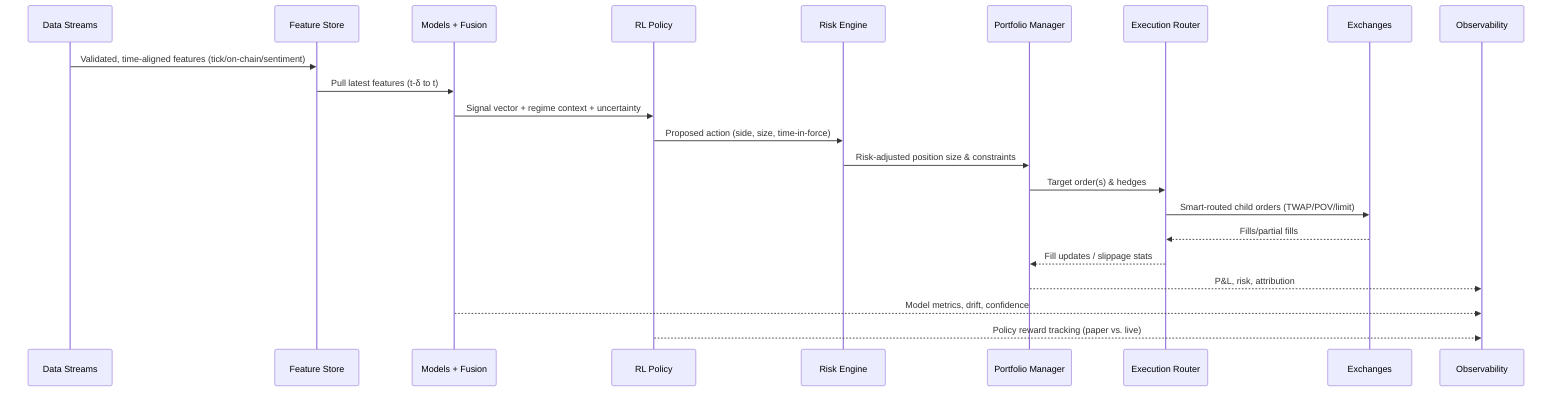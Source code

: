 sequenceDiagram
  participant D as Data Streams
  participant F as Feature Store
  participant M as Models + Fusion
  participant RL as RL Policy
  participant R as Risk Engine
  participant P as Portfolio Manager
  participant X as Execution Router
  participant Ex as Exchanges
  participant O as Observability

  D->>F: Validated, time-aligned features (tick/on-chain/sentiment)
  F->>M: Pull latest features (t-δ to t)
  M->>RL: Signal vector + regime context + uncertainty
  RL->>R: Proposed action (side, size, time-in-force)
  R->>P: Risk-adjusted position size & constraints
  P->>X: Target order(s) & hedges
  X->>Ex: Smart-routed child orders (TWAP/POV/limit)
  Ex-->>X: Fills/partial fills
  X-->>P: Fill updates / slippage stats
  P-->>O: P&L, risk, attribution
  M-->>O: Model metrics, drift, confidence
  RL-->>O: Policy reward tracking (paper vs. live)


%% Component Notes (what each block does)

    %% Ingest: Low-latency collectors stream tick/L2 data, on-chain events, and social/news; all normalized, validated, and time-aligned.

    %% Storage:

    %%    Data lake for raw; Delta/Parquet curated; Feature Store keeps point-in-time correct features for training vs. live.

    %%    Model Registry tracks versions, artifacts, metrics, and promotion rules.

    %% Modeling:

    %%    Short-horizon GRU/LSTM for intraday; Transformer for swing; Gradient-boosted classifier for regimes.

    %%    NLP transformer for multilingual sentiment + event tags.

    %%    Multimodal Fusion combines signals with attention/stacking, feeding the RL Policy that outputs actions conditioned on regime.

    %% Trading Core:

    %%   Risk Engine enforces exposure, max loss, VAR, per-trade stop, and circuit breakers.

    %%   Portfolio Manager handles allocations, hedges (e.g., perp hedges), and rebalancing.

    %%   Arb/StatArb scans cross-exchange spreads and intra-sector pairs.

    %%   Execution does child order slicing (TWAP/VWAP/POV), venue selection, slippage control.

    %% Ops:

    %%   Monitoring & drift detection; backtesting/paper trading for safe rollout; explainable rationales per trade; governance for approvals and a global kill-switch.